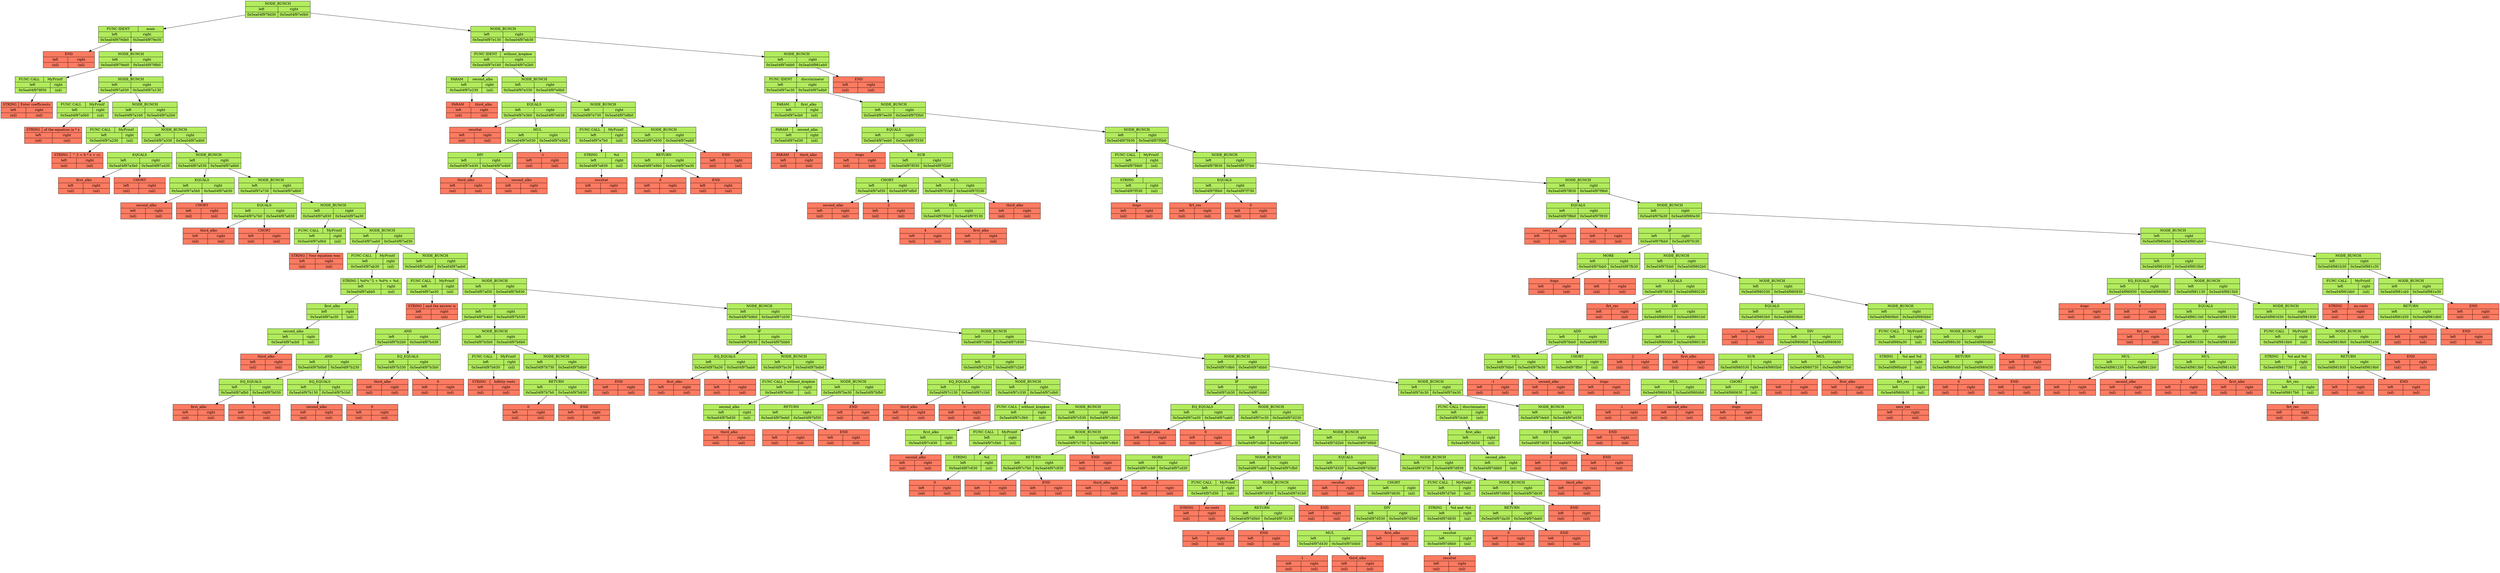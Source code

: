 digraph differentiator{
	rankdir=UD;
	bgcolor="#FFFFFF";	node[color="black", fontsize=14];
	fixedsize=true;
	Q0x5ea04f979cb0[style=filled, shape=record, fillcolor="#B2EC5D", width=3, label ="{NODE_BUNCH | {{left | 0x5ea04f979d30} | {right | 0x5ea04f97e0b0}}}" ]
	Q0x5ea04f979d30[style=filled, shape=record, fillcolor="#B2EC5D", width=3, label ="{{FUNC IDENT | main} | {{left | 0x5ea04f979db0} | {right | 0x5ea04f979e30}}}" ]
	Q0x5ea04f979db0[style=filled, shape=record, fillcolor="#FF7B61", width=3, label ="{END | {{left | (nil)} | {right | (nil)}}}" ]

	Q0x5ea04f979e30[style=filled, shape=record, fillcolor="#B2EC5D", width=3, label ="{NODE_BUNCH | {{left | 0x5ea04f979eb0} | {right | 0x5ea04f979fb0}}}" ]
	Q0x5ea04f979eb0[style=filled, shape=record, fillcolor="#B2EC5D", width=3, label ="{{FUNC CALL | MyPrintf} | {{left | 0x5ea04f979f30} | {right | (nil)}}}" ]
	Q0x5ea04f979f30[style=filled, shape=record, fillcolor="#FF7B61", width=3, label ="{{STRING | Enter coefficients } | {{left | (nil)} | {right | (nil)}}}" ]

	Q0x5ea04f979eb0 -> Q0x5ea04f979f30

	Q0x5ea04f979fb0[style=filled, shape=record, fillcolor="#B2EC5D", width=3, label ="{NODE_BUNCH | {{left | 0x5ea04f97a030} | {right | 0x5ea04f97a130}}}" ]
	Q0x5ea04f97a030[style=filled, shape=record, fillcolor="#B2EC5D", width=3, label ="{{FUNC CALL | MyPrintf} | {{left | 0x5ea04f97a0b0} | {right | (nil)}}}" ]
	Q0x5ea04f97a0b0[style=filled, shape=record, fillcolor="#FF7B61", width=3, label ="{{STRING | of the equation (a * x} | {{left | (nil)} | {right | (nil)}}}" ]

	Q0x5ea04f97a030 -> Q0x5ea04f97a0b0

	Q0x5ea04f97a130[style=filled, shape=record, fillcolor="#B2EC5D", width=3, label ="{NODE_BUNCH | {{left | 0x5ea04f97a1b0} | {right | 0x5ea04f97a2b0}}}" ]
	Q0x5ea04f97a1b0[style=filled, shape=record, fillcolor="#B2EC5D", width=3, label ="{{FUNC CALL | MyPrintf} | {{left | 0x5ea04f97a230} | {right | (nil)}}}" ]
	Q0x5ea04f97a230[style=filled, shape=record, fillcolor="#FF7B61", width=3, label ="{{STRING |  ^ 2 + b * x + c): } | {{left | (nil)} | {right | (nil)}}}" ]

	Q0x5ea04f97a1b0 -> Q0x5ea04f97a230

	Q0x5ea04f97a2b0[style=filled, shape=record, fillcolor="#B2EC5D", width=3, label ="{NODE_BUNCH | {{left | 0x5ea04f97a330} | {right | 0x5ea04f97a4b0}}}" ]
	Q0x5ea04f97a330[style=filled, shape=record, fillcolor="#B2EC5D", width=3, label ="{EQUALS | {{left | 0x5ea04f97a3b0} | {right | 0x5ea04f97a430}}}" ]
	Q0x5ea04f97a3b0[style=filled, shape=record, fillcolor="#FF7B61", width=3, label ="{first_alko | {{left | (nil)} | {right | (nil)}}}" ]

	Q0x5ea04f97a430[style=filled, shape=record, fillcolor="#FF7B61", width=3, label ="{CHORT | {{left | (nil)} | {right | (nil)}}}" ]

	Q0x5ea04f97a330 -> Q0x5ea04f97a3b0
	Q0x5ea04f97a330 -> Q0x5ea04f97a430

	Q0x5ea04f97a4b0[style=filled, shape=record, fillcolor="#B2EC5D", width=3, label ="{NODE_BUNCH | {{left | 0x5ea04f97a530} | {right | 0x5ea04f97a6b0}}}" ]
	Q0x5ea04f97a530[style=filled, shape=record, fillcolor="#B2EC5D", width=3, label ="{EQUALS | {{left | 0x5ea04f97a5b0} | {right | 0x5ea04f97a630}}}" ]
	Q0x5ea04f97a5b0[style=filled, shape=record, fillcolor="#FF7B61", width=3, label ="{second_alko | {{left | (nil)} | {right | (nil)}}}" ]

	Q0x5ea04f97a630[style=filled, shape=record, fillcolor="#FF7B61", width=3, label ="{CHORT | {{left | (nil)} | {right | (nil)}}}" ]

	Q0x5ea04f97a530 -> Q0x5ea04f97a5b0
	Q0x5ea04f97a530 -> Q0x5ea04f97a630

	Q0x5ea04f97a6b0[style=filled, shape=record, fillcolor="#B2EC5D", width=3, label ="{NODE_BUNCH | {{left | 0x5ea04f97a730} | {right | 0x5ea04f97a8b0}}}" ]
	Q0x5ea04f97a730[style=filled, shape=record, fillcolor="#B2EC5D", width=3, label ="{EQUALS | {{left | 0x5ea04f97a7b0} | {right | 0x5ea04f97a830}}}" ]
	Q0x5ea04f97a7b0[style=filled, shape=record, fillcolor="#FF7B61", width=3, label ="{third_alko | {{left | (nil)} | {right | (nil)}}}" ]

	Q0x5ea04f97a830[style=filled, shape=record, fillcolor="#FF7B61", width=3, label ="{CHORT | {{left | (nil)} | {right | (nil)}}}" ]

	Q0x5ea04f97a730 -> Q0x5ea04f97a7b0
	Q0x5ea04f97a730 -> Q0x5ea04f97a830

	Q0x5ea04f97a8b0[style=filled, shape=record, fillcolor="#B2EC5D", width=3, label ="{NODE_BUNCH | {{left | 0x5ea04f97a930} | {right | 0x5ea04f97aa30}}}" ]
	Q0x5ea04f97a930[style=filled, shape=record, fillcolor="#B2EC5D", width=3, label ="{{FUNC CALL | MyPrintf} | {{left | 0x5ea04f97a9b0} | {right | (nil)}}}" ]
	Q0x5ea04f97a9b0[style=filled, shape=record, fillcolor="#FF7B61", width=3, label ="{{STRING | Your equation was:} | {{left | (nil)} | {right | (nil)}}}" ]

	Q0x5ea04f97a930 -> Q0x5ea04f97a9b0

	Q0x5ea04f97aa30[style=filled, shape=record, fillcolor="#B2EC5D", width=3, label ="{NODE_BUNCH | {{left | 0x5ea04f97aab0} | {right | 0x5ea04f97ad30}}}" ]
	Q0x5ea04f97aab0[style=filled, shape=record, fillcolor="#B2EC5D", width=3, label ="{{FUNC CALL | MyPrintf} | {{left | 0x5ea04f97ab30} | {right | (nil)}}}" ]
	Q0x5ea04f97ab30[style=filled, shape=record, fillcolor="#B2EC5D", width=3, label ="{{STRING |  %d*x^2 + %d*x + %d; } | {{left | 0x5ea04f97abb0} | {right | (nil)}}}" ]
	Q0x5ea04f97abb0[style=filled, shape=record, fillcolor="#B2EC5D", width=3, label ="{first_alko | {{left | 0x5ea04f97ac30} | {right | (nil)}}}" ]
	Q0x5ea04f97ac30[style=filled, shape=record, fillcolor="#B2EC5D", width=3, label ="{second_alko | {{left | 0x5ea04f97acb0} | {right | (nil)}}}" ]
	Q0x5ea04f97acb0[style=filled, shape=record, fillcolor="#FF7B61", width=3, label ="{third_alko | {{left | (nil)} | {right | (nil)}}}" ]

	Q0x5ea04f97ac30 -> Q0x5ea04f97acb0

	Q0x5ea04f97abb0 -> Q0x5ea04f97ac30

	Q0x5ea04f97ab30 -> Q0x5ea04f97abb0

	Q0x5ea04f97aab0 -> Q0x5ea04f97ab30

	Q0x5ea04f97ad30[style=filled, shape=record, fillcolor="#B2EC5D", width=3, label ="{NODE_BUNCH | {{left | 0x5ea04f97adb0} | {right | 0x5ea04f97aeb0}}}" ]
	Q0x5ea04f97adb0[style=filled, shape=record, fillcolor="#B2EC5D", width=3, label ="{{FUNC CALL | MyPrintf} | {{left | 0x5ea04f97ae30} | {right | (nil)}}}" ]
	Q0x5ea04f97ae30[style=filled, shape=record, fillcolor="#FF7B61", width=3, label ="{{STRING | and the answer is } | {{left | (nil)} | {right | (nil)}}}" ]

	Q0x5ea04f97adb0 -> Q0x5ea04f97ae30

	Q0x5ea04f97aeb0[style=filled, shape=record, fillcolor="#B2EC5D", width=3, label ="{NODE_BUNCH | {{left | 0x5ea04f97af30} | {right | 0x5ea04f97b930}}}" ]
	Q0x5ea04f97af30[style=filled, shape=record, fillcolor="#B2EC5D", width=3, label ="{IF | {{left | 0x5ea04f97b4b0} | {right | 0x5ea04f97b530}}}" ]
	Q0x5ea04f97b4b0[style=filled, shape=record, fillcolor="#B2EC5D", width=3, label ="{AND | {{left | 0x5ea04f97b2b0} | {right | 0x5ea04f97b430}}}" ]
	Q0x5ea04f97b2b0[style=filled, shape=record, fillcolor="#B2EC5D", width=3, label ="{AND | {{left | 0x5ea04f97b0b0} | {right | 0x5ea04f97b230}}}" ]
	Q0x5ea04f97b0b0[style=filled, shape=record, fillcolor="#B2EC5D", width=3, label ="{EQ_EQUALS | {{left | 0x5ea04f97afb0} | {right | 0x5ea04f97b030}}}" ]
	Q0x5ea04f97afb0[style=filled, shape=record, fillcolor="#FF7B61", width=3, label ="{first_alko | {{left | (nil)} | {right | (nil)}}}" ]

	Q0x5ea04f97b030[style=filled, shape=record, fillcolor="#FF7B61", width=3, label ="{0 | {{left | (nil)} | {right | (nil)}}}" ]

	Q0x5ea04f97b0b0 -> Q0x5ea04f97afb0
	Q0x5ea04f97b0b0 -> Q0x5ea04f97b030

	Q0x5ea04f97b230[style=filled, shape=record, fillcolor="#B2EC5D", width=3, label ="{EQ_EQUALS | {{left | 0x5ea04f97b130} | {right | 0x5ea04f97b1b0}}}" ]
	Q0x5ea04f97b130[style=filled, shape=record, fillcolor="#FF7B61", width=3, label ="{second_alko | {{left | (nil)} | {right | (nil)}}}" ]

	Q0x5ea04f97b1b0[style=filled, shape=record, fillcolor="#FF7B61", width=3, label ="{0 | {{left | (nil)} | {right | (nil)}}}" ]

	Q0x5ea04f97b230 -> Q0x5ea04f97b130
	Q0x5ea04f97b230 -> Q0x5ea04f97b1b0

	Q0x5ea04f97b2b0 -> Q0x5ea04f97b0b0
	Q0x5ea04f97b2b0 -> Q0x5ea04f97b230

	Q0x5ea04f97b430[style=filled, shape=record, fillcolor="#B2EC5D", width=3, label ="{EQ_EQUALS | {{left | 0x5ea04f97b330} | {right | 0x5ea04f97b3b0}}}" ]
	Q0x5ea04f97b330[style=filled, shape=record, fillcolor="#FF7B61", width=3, label ="{third_alko | {{left | (nil)} | {right | (nil)}}}" ]

	Q0x5ea04f97b3b0[style=filled, shape=record, fillcolor="#FF7B61", width=3, label ="{0 | {{left | (nil)} | {right | (nil)}}}" ]

	Q0x5ea04f97b430 -> Q0x5ea04f97b330
	Q0x5ea04f97b430 -> Q0x5ea04f97b3b0

	Q0x5ea04f97b4b0 -> Q0x5ea04f97b2b0
	Q0x5ea04f97b4b0 -> Q0x5ea04f97b430

	Q0x5ea04f97b530[style=filled, shape=record, fillcolor="#B2EC5D", width=3, label ="{NODE_BUNCH | {{left | 0x5ea04f97b5b0} | {right | 0x5ea04f97b6b0}}}" ]
	Q0x5ea04f97b5b0[style=filled, shape=record, fillcolor="#B2EC5D", width=3, label ="{{FUNC CALL | MyPrintf} | {{left | 0x5ea04f97b630} | {right | (nil)}}}" ]
	Q0x5ea04f97b630[style=filled, shape=record, fillcolor="#FF7B61", width=3, label ="{{STRING | Infitity roots } | {{left | (nil)} | {right | (nil)}}}" ]

	Q0x5ea04f97b5b0 -> Q0x5ea04f97b630

	Q0x5ea04f97b6b0[style=filled, shape=record, fillcolor="#B2EC5D", width=3, label ="{NODE_BUNCH | {{left | 0x5ea04f97b730} | {right | 0x5ea04f97b8b0}}}" ]
	Q0x5ea04f97b730[style=filled, shape=record, fillcolor="#B2EC5D", width=3, label ="{RETURN | {{left | 0x5ea04f97b7b0} | {right | 0x5ea04f97b830}}}" ]
	Q0x5ea04f97b7b0[style=filled, shape=record, fillcolor="#FF7B61", width=3, label ="{0 | {{left | (nil)} | {right | (nil)}}}" ]

	Q0x5ea04f97b830[style=filled, shape=record, fillcolor="#FF7B61", width=3, label ="{END | {{left | (nil)} | {right | (nil)}}}" ]

	Q0x5ea04f97b730 -> Q0x5ea04f97b7b0
	Q0x5ea04f97b730 -> Q0x5ea04f97b830

	Q0x5ea04f97b8b0[style=filled, shape=record, fillcolor="#FF7B61", width=3, label ="{END | {{left | (nil)} | {right | (nil)}}}" ]

	Q0x5ea04f97b6b0 -> Q0x5ea04f97b730
	Q0x5ea04f97b6b0 -> Q0x5ea04f97b8b0

	Q0x5ea04f97b530 -> Q0x5ea04f97b5b0
	Q0x5ea04f97b530 -> Q0x5ea04f97b6b0

	Q0x5ea04f97af30 -> Q0x5ea04f97b4b0
	Q0x5ea04f97af30 -> Q0x5ea04f97b530

	Q0x5ea04f97b930[style=filled, shape=record, fillcolor="#B2EC5D", width=3, label ="{NODE_BUNCH | {{left | 0x5ea04f97b9b0} | {right | 0x5ea04f97c030}}}" ]
	Q0x5ea04f97b9b0[style=filled, shape=record, fillcolor="#B2EC5D", width=3, label ="{IF | {{left | 0x5ea04f97bb30} | {right | 0x5ea04f97bbb0}}}" ]
	Q0x5ea04f97bb30[style=filled, shape=record, fillcolor="#B2EC5D", width=3, label ="{EQ_EQUALS | {{left | 0x5ea04f97ba30} | {right | 0x5ea04f97bab0}}}" ]
	Q0x5ea04f97ba30[style=filled, shape=record, fillcolor="#FF7B61", width=3, label ="{first_alko | {{left | (nil)} | {right | (nil)}}}" ]

	Q0x5ea04f97bab0[style=filled, shape=record, fillcolor="#FF7B61", width=3, label ="{0 | {{left | (nil)} | {right | (nil)}}}" ]

	Q0x5ea04f97bb30 -> Q0x5ea04f97ba30
	Q0x5ea04f97bb30 -> Q0x5ea04f97bab0

	Q0x5ea04f97bbb0[style=filled, shape=record, fillcolor="#B2EC5D", width=3, label ="{NODE_BUNCH | {{left | 0x5ea04f97bc30} | {right | 0x5ea04f97bdb0}}}" ]
	Q0x5ea04f97bc30[style=filled, shape=record, fillcolor="#B2EC5D", width=3, label ="{{FUNC CALL | without_krepkoe} | {{left | 0x5ea04f97bcb0} | {right | (nil)}}}" ]
	Q0x5ea04f97bcb0[style=filled, shape=record, fillcolor="#B2EC5D", width=3, label ="{second_alko | {{left | 0x5ea04f97bd30} | {right | (nil)}}}" ]
	Q0x5ea04f97bd30[style=filled, shape=record, fillcolor="#FF7B61", width=3, label ="{third_alko | {{left | (nil)} | {right | (nil)}}}" ]

	Q0x5ea04f97bcb0 -> Q0x5ea04f97bd30

	Q0x5ea04f97bc30 -> Q0x5ea04f97bcb0

	Q0x5ea04f97bdb0[style=filled, shape=record, fillcolor="#B2EC5D", width=3, label ="{NODE_BUNCH | {{left | 0x5ea04f97be30} | {right | 0x5ea04f97bfb0}}}" ]
	Q0x5ea04f97be30[style=filled, shape=record, fillcolor="#B2EC5D", width=3, label ="{RETURN | {{left | 0x5ea04f97beb0} | {right | 0x5ea04f97bf30}}}" ]
	Q0x5ea04f97beb0[style=filled, shape=record, fillcolor="#FF7B61", width=3, label ="{0 | {{left | (nil)} | {right | (nil)}}}" ]

	Q0x5ea04f97bf30[style=filled, shape=record, fillcolor="#FF7B61", width=3, label ="{END | {{left | (nil)} | {right | (nil)}}}" ]

	Q0x5ea04f97be30 -> Q0x5ea04f97beb0
	Q0x5ea04f97be30 -> Q0x5ea04f97bf30

	Q0x5ea04f97bfb0[style=filled, shape=record, fillcolor="#FF7B61", width=3, label ="{END | {{left | (nil)} | {right | (nil)}}}" ]

	Q0x5ea04f97bdb0 -> Q0x5ea04f97be30
	Q0x5ea04f97bdb0 -> Q0x5ea04f97bfb0

	Q0x5ea04f97bbb0 -> Q0x5ea04f97bc30
	Q0x5ea04f97bbb0 -> Q0x5ea04f97bdb0

	Q0x5ea04f97b9b0 -> Q0x5ea04f97bb30
	Q0x5ea04f97b9b0 -> Q0x5ea04f97bbb0

	Q0x5ea04f97c030[style=filled, shape=record, fillcolor="#B2EC5D", width=3, label ="{NODE_BUNCH | {{left | 0x5ea04f97c0b0} | {right | 0x5ea04f97c930}}}" ]
	Q0x5ea04f97c0b0[style=filled, shape=record, fillcolor="#B2EC5D", width=3, label ="{IF | {{left | 0x5ea04f97c230} | {right | 0x5ea04f97c2b0}}}" ]
	Q0x5ea04f97c230[style=filled, shape=record, fillcolor="#B2EC5D", width=3, label ="{EQ_EQUALS | {{left | 0x5ea04f97c130} | {right | 0x5ea04f97c1b0}}}" ]
	Q0x5ea04f97c130[style=filled, shape=record, fillcolor="#FF7B61", width=3, label ="{third_alko | {{left | (nil)} | {right | (nil)}}}" ]

	Q0x5ea04f97c1b0[style=filled, shape=record, fillcolor="#FF7B61", width=3, label ="{0 | {{left | (nil)} | {right | (nil)}}}" ]

	Q0x5ea04f97c230 -> Q0x5ea04f97c130
	Q0x5ea04f97c230 -> Q0x5ea04f97c1b0

	Q0x5ea04f97c2b0[style=filled, shape=record, fillcolor="#B2EC5D", width=3, label ="{NODE_BUNCH | {{left | 0x5ea04f97c330} | {right | 0x5ea04f97c4b0}}}" ]
	Q0x5ea04f97c330[style=filled, shape=record, fillcolor="#B2EC5D", width=3, label ="{{FUNC CALL | without_krepkoe} | {{left | 0x5ea04f97c3b0} | {right | (nil)}}}" ]
	Q0x5ea04f97c3b0[style=filled, shape=record, fillcolor="#B2EC5D", width=3, label ="{first_alko | {{left | 0x5ea04f97c430} | {right | (nil)}}}" ]
	Q0x5ea04f97c430[style=filled, shape=record, fillcolor="#FF7B61", width=3, label ="{second_alko | {{left | (nil)} | {right | (nil)}}}" ]

	Q0x5ea04f97c3b0 -> Q0x5ea04f97c430

	Q0x5ea04f97c330 -> Q0x5ea04f97c3b0

	Q0x5ea04f97c4b0[style=filled, shape=record, fillcolor="#B2EC5D", width=3, label ="{NODE_BUNCH | {{left | 0x5ea04f97c530} | {right | 0x5ea04f97c6b0}}}" ]
	Q0x5ea04f97c530[style=filled, shape=record, fillcolor="#B2EC5D", width=3, label ="{{FUNC CALL | MyPrintf} | {{left | 0x5ea04f97c5b0} | {right | (nil)}}}" ]
	Q0x5ea04f97c5b0[style=filled, shape=record, fillcolor="#B2EC5D", width=3, label ="{{STRING | , %d } | {{left | 0x5ea04f97c630} | {right | (nil)}}}" ]
	Q0x5ea04f97c630[style=filled, shape=record, fillcolor="#FF7B61", width=3, label ="{0 | {{left | (nil)} | {right | (nil)}}}" ]

	Q0x5ea04f97c5b0 -> Q0x5ea04f97c630

	Q0x5ea04f97c530 -> Q0x5ea04f97c5b0

	Q0x5ea04f97c6b0[style=filled, shape=record, fillcolor="#B2EC5D", width=3, label ="{NODE_BUNCH | {{left | 0x5ea04f97c730} | {right | 0x5ea04f97c8b0}}}" ]
	Q0x5ea04f97c730[style=filled, shape=record, fillcolor="#B2EC5D", width=3, label ="{RETURN | {{left | 0x5ea04f97c7b0} | {right | 0x5ea04f97c830}}}" ]
	Q0x5ea04f97c7b0[style=filled, shape=record, fillcolor="#FF7B61", width=3, label ="{0 | {{left | (nil)} | {right | (nil)}}}" ]

	Q0x5ea04f97c830[style=filled, shape=record, fillcolor="#FF7B61", width=3, label ="{END | {{left | (nil)} | {right | (nil)}}}" ]

	Q0x5ea04f97c730 -> Q0x5ea04f97c7b0
	Q0x5ea04f97c730 -> Q0x5ea04f97c830

	Q0x5ea04f97c8b0[style=filled, shape=record, fillcolor="#FF7B61", width=3, label ="{END | {{left | (nil)} | {right | (nil)}}}" ]

	Q0x5ea04f97c6b0 -> Q0x5ea04f97c730
	Q0x5ea04f97c6b0 -> Q0x5ea04f97c8b0

	Q0x5ea04f97c4b0 -> Q0x5ea04f97c530
	Q0x5ea04f97c4b0 -> Q0x5ea04f97c6b0

	Q0x5ea04f97c2b0 -> Q0x5ea04f97c330
	Q0x5ea04f97c2b0 -> Q0x5ea04f97c4b0

	Q0x5ea04f97c0b0 -> Q0x5ea04f97c230
	Q0x5ea04f97c0b0 -> Q0x5ea04f97c2b0

	Q0x5ea04f97c930[style=filled, shape=record, fillcolor="#B2EC5D", width=3, label ="{NODE_BUNCH | {{left | 0x5ea04f97c9b0} | {right | 0x5ea04f97dbb0}}}" ]
	Q0x5ea04f97c9b0[style=filled, shape=record, fillcolor="#B2EC5D", width=3, label ="{IF | {{left | 0x5ea04f97cb30} | {right | 0x5ea04f97cbb0}}}" ]
	Q0x5ea04f97cb30[style=filled, shape=record, fillcolor="#B2EC5D", width=3, label ="{EQ_EQUALS | {{left | 0x5ea04f97ca30} | {right | 0x5ea04f97cab0}}}" ]
	Q0x5ea04f97ca30[style=filled, shape=record, fillcolor="#FF7B61", width=3, label ="{second_alko | {{left | (nil)} | {right | (nil)}}}" ]

	Q0x5ea04f97cab0[style=filled, shape=record, fillcolor="#FF7B61", width=3, label ="{0 | {{left | (nil)} | {right | (nil)}}}" ]

	Q0x5ea04f97cb30 -> Q0x5ea04f97ca30
	Q0x5ea04f97cb30 -> Q0x5ea04f97cab0

	Q0x5ea04f97cbb0[style=filled, shape=record, fillcolor="#B2EC5D", width=3, label ="{NODE_BUNCH | {{left | 0x5ea04f97cc30} | {right | 0x5ea04f97d230}}}" ]
	Q0x5ea04f97cc30[style=filled, shape=record, fillcolor="#B2EC5D", width=3, label ="{IF | {{left | 0x5ea04f97cdb0} | {right | 0x5ea04f97ce30}}}" ]
	Q0x5ea04f97cdb0[style=filled, shape=record, fillcolor="#B2EC5D", width=3, label ="{MORE | {{left | 0x5ea04f97ccb0} | {right | 0x5ea04f97cd30}}}" ]
	Q0x5ea04f97ccb0[style=filled, shape=record, fillcolor="#FF7B61", width=3, label ="{third_alko | {{left | (nil)} | {right | (nil)}}}" ]

	Q0x5ea04f97cd30[style=filled, shape=record, fillcolor="#FF7B61", width=3, label ="{0 | {{left | (nil)} | {right | (nil)}}}" ]

	Q0x5ea04f97cdb0 -> Q0x5ea04f97ccb0
	Q0x5ea04f97cdb0 -> Q0x5ea04f97cd30

	Q0x5ea04f97ce30[style=filled, shape=record, fillcolor="#B2EC5D", width=3, label ="{NODE_BUNCH | {{left | 0x5ea04f97ceb0} | {right | 0x5ea04f97cfb0}}}" ]
	Q0x5ea04f97ceb0[style=filled, shape=record, fillcolor="#B2EC5D", width=3, label ="{{FUNC CALL | MyPrintf} | {{left | 0x5ea04f97cf30} | {right | (nil)}}}" ]
	Q0x5ea04f97cf30[style=filled, shape=record, fillcolor="#FF7B61", width=3, label ="{{STRING | no roots } | {{left | (nil)} | {right | (nil)}}}" ]

	Q0x5ea04f97ceb0 -> Q0x5ea04f97cf30

	Q0x5ea04f97cfb0[style=filled, shape=record, fillcolor="#B2EC5D", width=3, label ="{NODE_BUNCH | {{left | 0x5ea04f97d030} | {right | 0x5ea04f97d1b0}}}" ]
	Q0x5ea04f97d030[style=filled, shape=record, fillcolor="#B2EC5D", width=3, label ="{RETURN | {{left | 0x5ea04f97d0b0} | {right | 0x5ea04f97d130}}}" ]
	Q0x5ea04f97d0b0[style=filled, shape=record, fillcolor="#FF7B61", width=3, label ="{0 | {{left | (nil)} | {right | (nil)}}}" ]

	Q0x5ea04f97d130[style=filled, shape=record, fillcolor="#FF7B61", width=3, label ="{END | {{left | (nil)} | {right | (nil)}}}" ]

	Q0x5ea04f97d030 -> Q0x5ea04f97d0b0
	Q0x5ea04f97d030 -> Q0x5ea04f97d130

	Q0x5ea04f97d1b0[style=filled, shape=record, fillcolor="#FF7B61", width=3, label ="{END | {{left | (nil)} | {right | (nil)}}}" ]

	Q0x5ea04f97cfb0 -> Q0x5ea04f97d030
	Q0x5ea04f97cfb0 -> Q0x5ea04f97d1b0

	Q0x5ea04f97ce30 -> Q0x5ea04f97ceb0
	Q0x5ea04f97ce30 -> Q0x5ea04f97cfb0

	Q0x5ea04f97cc30 -> Q0x5ea04f97cdb0
	Q0x5ea04f97cc30 -> Q0x5ea04f97ce30

	Q0x5ea04f97d230[style=filled, shape=record, fillcolor="#B2EC5D", width=3, label ="{NODE_BUNCH | {{left | 0x5ea04f97d2b0} | {right | 0x5ea04f97d6b0}}}" ]
	Q0x5ea04f97d2b0[style=filled, shape=record, fillcolor="#B2EC5D", width=3, label ="{EQUALS | {{left | 0x5ea04f97d330} | {right | 0x5ea04f97d3b0}}}" ]
	Q0x5ea04f97d330[style=filled, shape=record, fillcolor="#FF7B61", width=3, label ="{resultat | {{left | (nil)} | {right | (nil)}}}" ]

	Q0x5ea04f97d3b0[style=filled, shape=record, fillcolor="#B2EC5D", width=3, label ="{CHORT | {{left | 0x5ea04f97d630} | {right | (nil)}}}" ]
	Q0x5ea04f97d630[style=filled, shape=record, fillcolor="#B2EC5D", width=3, label ="{DIV | {{left | 0x5ea04f97d530} | {right | 0x5ea04f97d5b0}}}" ]
	Q0x5ea04f97d530[style=filled, shape=record, fillcolor="#B2EC5D", width=3, label ="{MUL | {{left | 0x5ea04f97d430} | {right | 0x5ea04f97d4b0}}}" ]
	Q0x5ea04f97d430[style=filled, shape=record, fillcolor="#FF7B61", width=3, label ="{-1 | {{left | (nil)} | {right | (nil)}}}" ]

	Q0x5ea04f97d4b0[style=filled, shape=record, fillcolor="#FF7B61", width=3, label ="{third_alko | {{left | (nil)} | {right | (nil)}}}" ]

	Q0x5ea04f97d530 -> Q0x5ea04f97d430
	Q0x5ea04f97d530 -> Q0x5ea04f97d4b0

	Q0x5ea04f97d5b0[style=filled, shape=record, fillcolor="#FF7B61", width=3, label ="{first_alko | {{left | (nil)} | {right | (nil)}}}" ]

	Q0x5ea04f97d630 -> Q0x5ea04f97d530
	Q0x5ea04f97d630 -> Q0x5ea04f97d5b0

	Q0x5ea04f97d3b0 -> Q0x5ea04f97d630

	Q0x5ea04f97d2b0 -> Q0x5ea04f97d330
	Q0x5ea04f97d2b0 -> Q0x5ea04f97d3b0

	Q0x5ea04f97d6b0[style=filled, shape=record, fillcolor="#B2EC5D", width=3, label ="{NODE_BUNCH | {{left | 0x5ea04f97d730} | {right | 0x5ea04f97d930}}}" ]
	Q0x5ea04f97d730[style=filled, shape=record, fillcolor="#B2EC5D", width=3, label ="{{FUNC CALL | MyPrintf} | {{left | 0x5ea04f97d7b0} | {right | (nil)}}}" ]
	Q0x5ea04f97d7b0[style=filled, shape=record, fillcolor="#B2EC5D", width=3, label ="{{STRING | %d and -%d } | {{left | 0x5ea04f97d830} | {right | (nil)}}}" ]
	Q0x5ea04f97d830[style=filled, shape=record, fillcolor="#B2EC5D", width=3, label ="{resultat | {{left | 0x5ea04f97d8b0} | {right | (nil)}}}" ]
	Q0x5ea04f97d8b0[style=filled, shape=record, fillcolor="#FF7B61", width=3, label ="{resultat | {{left | (nil)} | {right | (nil)}}}" ]

	Q0x5ea04f97d830 -> Q0x5ea04f97d8b0

	Q0x5ea04f97d7b0 -> Q0x5ea04f97d830

	Q0x5ea04f97d730 -> Q0x5ea04f97d7b0

	Q0x5ea04f97d930[style=filled, shape=record, fillcolor="#B2EC5D", width=3, label ="{NODE_BUNCH | {{left | 0x5ea04f97d9b0} | {right | 0x5ea04f97db30}}}" ]
	Q0x5ea04f97d9b0[style=filled, shape=record, fillcolor="#B2EC5D", width=3, label ="{RETURN | {{left | 0x5ea04f97da30} | {right | 0x5ea04f97dab0}}}" ]
	Q0x5ea04f97da30[style=filled, shape=record, fillcolor="#FF7B61", width=3, label ="{0 | {{left | (nil)} | {right | (nil)}}}" ]

	Q0x5ea04f97dab0[style=filled, shape=record, fillcolor="#FF7B61", width=3, label ="{END | {{left | (nil)} | {right | (nil)}}}" ]

	Q0x5ea04f97d9b0 -> Q0x5ea04f97da30
	Q0x5ea04f97d9b0 -> Q0x5ea04f97dab0

	Q0x5ea04f97db30[style=filled, shape=record, fillcolor="#FF7B61", width=3, label ="{END | {{left | (nil)} | {right | (nil)}}}" ]

	Q0x5ea04f97d930 -> Q0x5ea04f97d9b0
	Q0x5ea04f97d930 -> Q0x5ea04f97db30

	Q0x5ea04f97d6b0 -> Q0x5ea04f97d730
	Q0x5ea04f97d6b0 -> Q0x5ea04f97d930

	Q0x5ea04f97d230 -> Q0x5ea04f97d2b0
	Q0x5ea04f97d230 -> Q0x5ea04f97d6b0

	Q0x5ea04f97cbb0 -> Q0x5ea04f97cc30
	Q0x5ea04f97cbb0 -> Q0x5ea04f97d230

	Q0x5ea04f97c9b0 -> Q0x5ea04f97cb30
	Q0x5ea04f97c9b0 -> Q0x5ea04f97cbb0

	Q0x5ea04f97dbb0[style=filled, shape=record, fillcolor="#B2EC5D", width=3, label ="{NODE_BUNCH | {{left | 0x5ea04f97dc30} | {right | 0x5ea04f97de30}}}" ]
	Q0x5ea04f97dc30[style=filled, shape=record, fillcolor="#B2EC5D", width=3, label ="{{FUNC CALL | discriminator} | {{left | 0x5ea04f97dcb0} | {right | (nil)}}}" ]
	Q0x5ea04f97dcb0[style=filled, shape=record, fillcolor="#B2EC5D", width=3, label ="{first_alko | {{left | 0x5ea04f97dd30} | {right | (nil)}}}" ]
	Q0x5ea04f97dd30[style=filled, shape=record, fillcolor="#B2EC5D", width=3, label ="{second_alko | {{left | 0x5ea04f97ddb0} | {right | (nil)}}}" ]
	Q0x5ea04f97ddb0[style=filled, shape=record, fillcolor="#FF7B61", width=3, label ="{third_alko | {{left | (nil)} | {right | (nil)}}}" ]

	Q0x5ea04f97dd30 -> Q0x5ea04f97ddb0

	Q0x5ea04f97dcb0 -> Q0x5ea04f97dd30

	Q0x5ea04f97dc30 -> Q0x5ea04f97dcb0

	Q0x5ea04f97de30[style=filled, shape=record, fillcolor="#B2EC5D", width=3, label ="{NODE_BUNCH | {{left | 0x5ea04f97deb0} | {right | 0x5ea04f97e030}}}" ]
	Q0x5ea04f97deb0[style=filled, shape=record, fillcolor="#B2EC5D", width=3, label ="{RETURN | {{left | 0x5ea04f97df30} | {right | 0x5ea04f97dfb0}}}" ]
	Q0x5ea04f97df30[style=filled, shape=record, fillcolor="#FF7B61", width=3, label ="{0 | {{left | (nil)} | {right | (nil)}}}" ]

	Q0x5ea04f97dfb0[style=filled, shape=record, fillcolor="#FF7B61", width=3, label ="{END | {{left | (nil)} | {right | (nil)}}}" ]

	Q0x5ea04f97deb0 -> Q0x5ea04f97df30
	Q0x5ea04f97deb0 -> Q0x5ea04f97dfb0

	Q0x5ea04f97e030[style=filled, shape=record, fillcolor="#FF7B61", width=3, label ="{END | {{left | (nil)} | {right | (nil)}}}" ]

	Q0x5ea04f97de30 -> Q0x5ea04f97deb0
	Q0x5ea04f97de30 -> Q0x5ea04f97e030

	Q0x5ea04f97dbb0 -> Q0x5ea04f97dc30
	Q0x5ea04f97dbb0 -> Q0x5ea04f97de30

	Q0x5ea04f97c930 -> Q0x5ea04f97c9b0
	Q0x5ea04f97c930 -> Q0x5ea04f97dbb0

	Q0x5ea04f97c030 -> Q0x5ea04f97c0b0
	Q0x5ea04f97c030 -> Q0x5ea04f97c930

	Q0x5ea04f97b930 -> Q0x5ea04f97b9b0
	Q0x5ea04f97b930 -> Q0x5ea04f97c030

	Q0x5ea04f97aeb0 -> Q0x5ea04f97af30
	Q0x5ea04f97aeb0 -> Q0x5ea04f97b930

	Q0x5ea04f97ad30 -> Q0x5ea04f97adb0
	Q0x5ea04f97ad30 -> Q0x5ea04f97aeb0

	Q0x5ea04f97aa30 -> Q0x5ea04f97aab0
	Q0x5ea04f97aa30 -> Q0x5ea04f97ad30

	Q0x5ea04f97a8b0 -> Q0x5ea04f97a930
	Q0x5ea04f97a8b0 -> Q0x5ea04f97aa30

	Q0x5ea04f97a6b0 -> Q0x5ea04f97a730
	Q0x5ea04f97a6b0 -> Q0x5ea04f97a8b0

	Q0x5ea04f97a4b0 -> Q0x5ea04f97a530
	Q0x5ea04f97a4b0 -> Q0x5ea04f97a6b0

	Q0x5ea04f97a2b0 -> Q0x5ea04f97a330
	Q0x5ea04f97a2b0 -> Q0x5ea04f97a4b0

	Q0x5ea04f97a130 -> Q0x5ea04f97a1b0
	Q0x5ea04f97a130 -> Q0x5ea04f97a2b0

	Q0x5ea04f979fb0 -> Q0x5ea04f97a030
	Q0x5ea04f979fb0 -> Q0x5ea04f97a130

	Q0x5ea04f979e30 -> Q0x5ea04f979eb0
	Q0x5ea04f979e30 -> Q0x5ea04f979fb0

	Q0x5ea04f979d30 -> Q0x5ea04f979db0
	Q0x5ea04f979d30 -> Q0x5ea04f979e30

	Q0x5ea04f97e0b0[style=filled, shape=record, fillcolor="#B2EC5D", width=3, label ="{NODE_BUNCH | {{left | 0x5ea04f97e130} | {right | 0x5ea04f97eb30}}}" ]
	Q0x5ea04f97e130[style=filled, shape=record, fillcolor="#B2EC5D", width=3, label ="{{FUNC IDENT | without_krepkoe} | {{left | 0x5ea04f97e1b0} | {right | 0x5ea04f97e2b0}}}" ]
	Q0x5ea04f97e1b0[style=filled, shape=record, fillcolor="#B2EC5D", width=3, label ="{{PARAM | second_alko} | {{left | 0x5ea04f97e230} | {right | (nil)}}}" ]
	Q0x5ea04f97e230[style=filled, shape=record, fillcolor="#FF7B61", width=3, label ="{{PARAM | third_alko} | {{left | (nil)} | {right | (nil)}}}" ]

	Q0x5ea04f97e1b0 -> Q0x5ea04f97e230

	Q0x5ea04f97e2b0[style=filled, shape=record, fillcolor="#B2EC5D", width=3, label ="{NODE_BUNCH | {{left | 0x5ea04f97e330} | {right | 0x5ea04f97e6b0}}}" ]
	Q0x5ea04f97e330[style=filled, shape=record, fillcolor="#B2EC5D", width=3, label ="{EQUALS | {{left | 0x5ea04f97e3b0} | {right | 0x5ea04f97e630}}}" ]
	Q0x5ea04f97e3b0[style=filled, shape=record, fillcolor="#FF7B61", width=3, label ="{resultat | {{left | (nil)} | {right | (nil)}}}" ]

	Q0x5ea04f97e630[style=filled, shape=record, fillcolor="#B2EC5D", width=3, label ="{MUL | {{left | 0x5ea04f97e530} | {right | 0x5ea04f97e5b0}}}" ]
	Q0x5ea04f97e530[style=filled, shape=record, fillcolor="#B2EC5D", width=3, label ="{DIV | {{left | 0x5ea04f97e430} | {right | 0x5ea04f97e4b0}}}" ]
	Q0x5ea04f97e430[style=filled, shape=record, fillcolor="#FF7B61", width=3, label ="{third_alko | {{left | (nil)} | {right | (nil)}}}" ]

	Q0x5ea04f97e4b0[style=filled, shape=record, fillcolor="#FF7B61", width=3, label ="{second_alko | {{left | (nil)} | {right | (nil)}}}" ]

	Q0x5ea04f97e530 -> Q0x5ea04f97e430
	Q0x5ea04f97e530 -> Q0x5ea04f97e4b0

	Q0x5ea04f97e5b0[style=filled, shape=record, fillcolor="#FF7B61", width=3, label ="{-1 | {{left | (nil)} | {right | (nil)}}}" ]

	Q0x5ea04f97e630 -> Q0x5ea04f97e530
	Q0x5ea04f97e630 -> Q0x5ea04f97e5b0

	Q0x5ea04f97e330 -> Q0x5ea04f97e3b0
	Q0x5ea04f97e330 -> Q0x5ea04f97e630

	Q0x5ea04f97e6b0[style=filled, shape=record, fillcolor="#B2EC5D", width=3, label ="{NODE_BUNCH | {{left | 0x5ea04f97e730} | {right | 0x5ea04f97e8b0}}}" ]
	Q0x5ea04f97e730[style=filled, shape=record, fillcolor="#B2EC5D", width=3, label ="{{FUNC CALL | MyPrintf} | {{left | 0x5ea04f97e7b0} | {right | (nil)}}}" ]
	Q0x5ea04f97e7b0[style=filled, shape=record, fillcolor="#B2EC5D", width=3, label ="{{STRING | %d } | {{left | 0x5ea04f97e830} | {right | (nil)}}}" ]
	Q0x5ea04f97e830[style=filled, shape=record, fillcolor="#FF7B61", width=3, label ="{resultat | {{left | (nil)} | {right | (nil)}}}" ]

	Q0x5ea04f97e7b0 -> Q0x5ea04f97e830

	Q0x5ea04f97e730 -> Q0x5ea04f97e7b0

	Q0x5ea04f97e8b0[style=filled, shape=record, fillcolor="#B2EC5D", width=3, label ="{NODE_BUNCH | {{left | 0x5ea04f97e930} | {right | 0x5ea04f97eab0}}}" ]
	Q0x5ea04f97e930[style=filled, shape=record, fillcolor="#B2EC5D", width=3, label ="{RETURN | {{left | 0x5ea04f97e9b0} | {right | 0x5ea04f97ea30}}}" ]
	Q0x5ea04f97e9b0[style=filled, shape=record, fillcolor="#FF7B61", width=3, label ="{0 | {{left | (nil)} | {right | (nil)}}}" ]

	Q0x5ea04f97ea30[style=filled, shape=record, fillcolor="#FF7B61", width=3, label ="{END | {{left | (nil)} | {right | (nil)}}}" ]

	Q0x5ea04f97e930 -> Q0x5ea04f97e9b0
	Q0x5ea04f97e930 -> Q0x5ea04f97ea30

	Q0x5ea04f97eab0[style=filled, shape=record, fillcolor="#FF7B61", width=3, label ="{END | {{left | (nil)} | {right | (nil)}}}" ]

	Q0x5ea04f97e8b0 -> Q0x5ea04f97e930
	Q0x5ea04f97e8b0 -> Q0x5ea04f97eab0

	Q0x5ea04f97e6b0 -> Q0x5ea04f97e730
	Q0x5ea04f97e6b0 -> Q0x5ea04f97e8b0

	Q0x5ea04f97e2b0 -> Q0x5ea04f97e330
	Q0x5ea04f97e2b0 -> Q0x5ea04f97e6b0

	Q0x5ea04f97e130 -> Q0x5ea04f97e1b0
	Q0x5ea04f97e130 -> Q0x5ea04f97e2b0

	Q0x5ea04f97eb30[style=filled, shape=record, fillcolor="#B2EC5D", width=3, label ="{NODE_BUNCH | {{left | 0x5ea04f97ebb0} | {right | 0x5ea04f981eb0}}}" ]
	Q0x5ea04f97ebb0[style=filled, shape=record, fillcolor="#B2EC5D", width=3, label ="{{FUNC IDENT | discriminator} | {{left | 0x5ea04f97ec30} | {right | 0x5ea04f97edb0}}}" ]
	Q0x5ea04f97ec30[style=filled, shape=record, fillcolor="#B2EC5D", width=3, label ="{{PARAM | first_alko} | {{left | 0x5ea04f97ecb0} | {right | (nil)}}}" ]
	Q0x5ea04f97ecb0[style=filled, shape=record, fillcolor="#B2EC5D", width=3, label ="{{PARAM | second_alko} | {{left | 0x5ea04f97ed30} | {right | (nil)}}}" ]
	Q0x5ea04f97ed30[style=filled, shape=record, fillcolor="#FF7B61", width=3, label ="{{PARAM | third_alko} | {{left | (nil)} | {right | (nil)}}}" ]

	Q0x5ea04f97ecb0 -> Q0x5ea04f97ed30

	Q0x5ea04f97ec30 -> Q0x5ea04f97ecb0

	Q0x5ea04f97edb0[style=filled, shape=record, fillcolor="#B2EC5D", width=3, label ="{NODE_BUNCH | {{left | 0x5ea04f97ee30} | {right | 0x5ea04f97f3b0}}}" ]
	Q0x5ea04f97ee30[style=filled, shape=record, fillcolor="#B2EC5D", width=3, label ="{EQUALS | {{left | 0x5ea04f97eeb0} | {right | 0x5ea04f97f330}}}" ]
	Q0x5ea04f97eeb0[style=filled, shape=record, fillcolor="#FF7B61", width=3, label ="{itogo | {{left | (nil)} | {right | (nil)}}}" ]

	Q0x5ea04f97f330[style=filled, shape=record, fillcolor="#B2EC5D", width=3, label ="{SUB | {{left | 0x5ea04f97f030} | {right | 0x5ea04f97f2b0}}}" ]
	Q0x5ea04f97f030[style=filled, shape=record, fillcolor="#B2EC5D", width=3, label ="{CHORT | {{left | 0x5ea04f97ef30} | {right | 0x5ea04f97efb0}}}" ]
	Q0x5ea04f97ef30[style=filled, shape=record, fillcolor="#FF7B61", width=3, label ="{second_alko | {{left | (nil)} | {right | (nil)}}}" ]

	Q0x5ea04f97efb0[style=filled, shape=record, fillcolor="#FF7B61", width=3, label ="{2 | {{left | (nil)} | {right | (nil)}}}" ]

	Q0x5ea04f97f030 -> Q0x5ea04f97ef30
	Q0x5ea04f97f030 -> Q0x5ea04f97efb0

	Q0x5ea04f97f2b0[style=filled, shape=record, fillcolor="#B2EC5D", width=3, label ="{MUL | {{left | 0x5ea04f97f1b0} | {right | 0x5ea04f97f230}}}" ]
	Q0x5ea04f97f1b0[style=filled, shape=record, fillcolor="#B2EC5D", width=3, label ="{MUL | {{left | 0x5ea04f97f0b0} | {right | 0x5ea04f97f130}}}" ]
	Q0x5ea04f97f0b0[style=filled, shape=record, fillcolor="#FF7B61", width=3, label ="{4 | {{left | (nil)} | {right | (nil)}}}" ]

	Q0x5ea04f97f130[style=filled, shape=record, fillcolor="#FF7B61", width=3, label ="{first_alko | {{left | (nil)} | {right | (nil)}}}" ]

	Q0x5ea04f97f1b0 -> Q0x5ea04f97f0b0
	Q0x5ea04f97f1b0 -> Q0x5ea04f97f130

	Q0x5ea04f97f230[style=filled, shape=record, fillcolor="#FF7B61", width=3, label ="{third_alko | {{left | (nil)} | {right | (nil)}}}" ]

	Q0x5ea04f97f2b0 -> Q0x5ea04f97f1b0
	Q0x5ea04f97f2b0 -> Q0x5ea04f97f230

	Q0x5ea04f97f330 -> Q0x5ea04f97f030
	Q0x5ea04f97f330 -> Q0x5ea04f97f2b0

	Q0x5ea04f97ee30 -> Q0x5ea04f97eeb0
	Q0x5ea04f97ee30 -> Q0x5ea04f97f330

	Q0x5ea04f97f3b0[style=filled, shape=record, fillcolor="#B2EC5D", width=3, label ="{NODE_BUNCH | {{left | 0x5ea04f97f430} | {right | 0x5ea04f97f5b0}}}" ]
	Q0x5ea04f97f430[style=filled, shape=record, fillcolor="#B2EC5D", width=3, label ="{{FUNC CALL | MyPrintf} | {{left | 0x5ea04f97f4b0} | {right | (nil)}}}" ]
	Q0x5ea04f97f4b0[style=filled, shape=record, fillcolor="#B2EC5D", width=3, label ="{{STRING | < %d - discriminant > } | {{left | 0x5ea04f97f530} | {right | (nil)}}}" ]
	Q0x5ea04f97f530[style=filled, shape=record, fillcolor="#FF7B61", width=3, label ="{itogo | {{left | (nil)} | {right | (nil)}}}" ]

	Q0x5ea04f97f4b0 -> Q0x5ea04f97f530

	Q0x5ea04f97f430 -> Q0x5ea04f97f4b0

	Q0x5ea04f97f5b0[style=filled, shape=record, fillcolor="#B2EC5D", width=3, label ="{NODE_BUNCH | {{left | 0x5ea04f97f630} | {right | 0x5ea04f97f7b0}}}" ]
	Q0x5ea04f97f630[style=filled, shape=record, fillcolor="#B2EC5D", width=3, label ="{EQUALS | {{left | 0x5ea04f97f6b0} | {right | 0x5ea04f97f730}}}" ]
	Q0x5ea04f97f6b0[style=filled, shape=record, fillcolor="#FF7B61", width=3, label ="{firt_res | {{left | (nil)} | {right | (nil)}}}" ]

	Q0x5ea04f97f730[style=filled, shape=record, fillcolor="#FF7B61", width=3, label ="{0 | {{left | (nil)} | {right | (nil)}}}" ]

	Q0x5ea04f97f630 -> Q0x5ea04f97f6b0
	Q0x5ea04f97f630 -> Q0x5ea04f97f730

	Q0x5ea04f97f7b0[style=filled, shape=record, fillcolor="#B2EC5D", width=3, label ="{NODE_BUNCH | {{left | 0x5ea04f97f830} | {right | 0x5ea04f97f9b0}}}" ]
	Q0x5ea04f97f830[style=filled, shape=record, fillcolor="#B2EC5D", width=3, label ="{EQUALS | {{left | 0x5ea04f97f8b0} | {right | 0x5ea04f97f930}}}" ]
	Q0x5ea04f97f8b0[style=filled, shape=record, fillcolor="#FF7B61", width=3, label ="{secs_res | {{left | (nil)} | {right | (nil)}}}" ]

	Q0x5ea04f97f930[style=filled, shape=record, fillcolor="#FF7B61", width=3, label ="{0 | {{left | (nil)} | {right | (nil)}}}" ]

	Q0x5ea04f97f830 -> Q0x5ea04f97f8b0
	Q0x5ea04f97f830 -> Q0x5ea04f97f930

	Q0x5ea04f97f9b0[style=filled, shape=record, fillcolor="#B2EC5D", width=3, label ="{NODE_BUNCH | {{left | 0x5ea04f97fa30} | {right | 0x5ea04f980e30}}}" ]
	Q0x5ea04f97fa30[style=filled, shape=record, fillcolor="#B2EC5D", width=3, label ="{IF | {{left | 0x5ea04f97fbb0} | {right | 0x5ea04f97fc30}}}" ]
	Q0x5ea04f97fbb0[style=filled, shape=record, fillcolor="#B2EC5D", width=3, label ="{MORE | {{left | 0x5ea04f97fab0} | {right | 0x5ea04f97fb30}}}" ]
	Q0x5ea04f97fab0[style=filled, shape=record, fillcolor="#FF7B61", width=3, label ="{itogo | {{left | (nil)} | {right | (nil)}}}" ]

	Q0x5ea04f97fb30[style=filled, shape=record, fillcolor="#FF7B61", width=3, label ="{0 | {{left | (nil)} | {right | (nil)}}}" ]

	Q0x5ea04f97fbb0 -> Q0x5ea04f97fab0
	Q0x5ea04f97fbb0 -> Q0x5ea04f97fb30

	Q0x5ea04f97fc30[style=filled, shape=record, fillcolor="#B2EC5D", width=3, label ="{NODE_BUNCH | {{left | 0x5ea04f97fcb0} | {right | 0x5ea04f9802b0}}}" ]
	Q0x5ea04f97fcb0[style=filled, shape=record, fillcolor="#B2EC5D", width=3, label ="{EQUALS | {{left | 0x5ea04f97fd30} | {right | 0x5ea04f980230}}}" ]
	Q0x5ea04f97fd30[style=filled, shape=record, fillcolor="#FF7B61", width=3, label ="{firt_res | {{left | (nil)} | {right | (nil)}}}" ]

	Q0x5ea04f980230[style=filled, shape=record, fillcolor="#B2EC5D", width=3, label ="{DIV | {{left | 0x5ea04f980030} | {right | 0x5ea04f9801b0}}}" ]
	Q0x5ea04f980030[style=filled, shape=record, fillcolor="#B2EC5D", width=3, label ="{ADD | {{left | 0x5ea04f97feb0} | {right | 0x5ea04f97ff30}}}" ]
	Q0x5ea04f97feb0[style=filled, shape=record, fillcolor="#B2EC5D", width=3, label ="{MUL | {{left | 0x5ea04f97fdb0} | {right | 0x5ea04f97fe30}}}" ]
	Q0x5ea04f97fdb0[style=filled, shape=record, fillcolor="#FF7B61", width=3, label ="{-1 | {{left | (nil)} | {right | (nil)}}}" ]

	Q0x5ea04f97fe30[style=filled, shape=record, fillcolor="#FF7B61", width=3, label ="{second_alko | {{left | (nil)} | {right | (nil)}}}" ]

	Q0x5ea04f97feb0 -> Q0x5ea04f97fdb0
	Q0x5ea04f97feb0 -> Q0x5ea04f97fe30

	Q0x5ea04f97ff30[style=filled, shape=record, fillcolor="#B2EC5D", width=3, label ="{CHORT | {{left | 0x5ea04f97ffb0} | {right | (nil)}}}" ]
	Q0x5ea04f97ffb0[style=filled, shape=record, fillcolor="#FF7B61", width=3, label ="{itogo | {{left | (nil)} | {right | (nil)}}}" ]

	Q0x5ea04f97ff30 -> Q0x5ea04f97ffb0

	Q0x5ea04f980030 -> Q0x5ea04f97feb0
	Q0x5ea04f980030 -> Q0x5ea04f97ff30

	Q0x5ea04f9801b0[style=filled, shape=record, fillcolor="#B2EC5D", width=3, label ="{MUL | {{left | 0x5ea04f9800b0} | {right | 0x5ea04f980130}}}" ]
	Q0x5ea04f9800b0[style=filled, shape=record, fillcolor="#FF7B61", width=3, label ="{2 | {{left | (nil)} | {right | (nil)}}}" ]

	Q0x5ea04f980130[style=filled, shape=record, fillcolor="#FF7B61", width=3, label ="{first_alko | {{left | (nil)} | {right | (nil)}}}" ]

	Q0x5ea04f9801b0 -> Q0x5ea04f9800b0
	Q0x5ea04f9801b0 -> Q0x5ea04f980130

	Q0x5ea04f980230 -> Q0x5ea04f980030
	Q0x5ea04f980230 -> Q0x5ea04f9801b0

	Q0x5ea04f97fcb0 -> Q0x5ea04f97fd30
	Q0x5ea04f97fcb0 -> Q0x5ea04f980230

	Q0x5ea04f9802b0[style=filled, shape=record, fillcolor="#B2EC5D", width=3, label ="{NODE_BUNCH | {{left | 0x5ea04f980330} | {right | 0x5ea04f980930}}}" ]
	Q0x5ea04f980330[style=filled, shape=record, fillcolor="#B2EC5D", width=3, label ="{EQUALS | {{left | 0x5ea04f9803b0} | {right | 0x5ea04f9808b0}}}" ]
	Q0x5ea04f9803b0[style=filled, shape=record, fillcolor="#FF7B61", width=3, label ="{secs_res | {{left | (nil)} | {right | (nil)}}}" ]

	Q0x5ea04f9808b0[style=filled, shape=record, fillcolor="#B2EC5D", width=3, label ="{DIV | {{left | 0x5ea04f9806b0} | {right | 0x5ea04f980830}}}" ]
	Q0x5ea04f9806b0[style=filled, shape=record, fillcolor="#B2EC5D", width=3, label ="{SUB | {{left | 0x5ea04f980530} | {right | 0x5ea04f9805b0}}}" ]
	Q0x5ea04f980530[style=filled, shape=record, fillcolor="#B2EC5D", width=3, label ="{MUL | {{left | 0x5ea04f980430} | {right | 0x5ea04f9804b0}}}" ]
	Q0x5ea04f980430[style=filled, shape=record, fillcolor="#FF7B61", width=3, label ="{-1 | {{left | (nil)} | {right | (nil)}}}" ]

	Q0x5ea04f9804b0[style=filled, shape=record, fillcolor="#FF7B61", width=3, label ="{second_alko | {{left | (nil)} | {right | (nil)}}}" ]

	Q0x5ea04f980530 -> Q0x5ea04f980430
	Q0x5ea04f980530 -> Q0x5ea04f9804b0

	Q0x5ea04f9805b0[style=filled, shape=record, fillcolor="#B2EC5D", width=3, label ="{CHORT | {{left | 0x5ea04f980630} | {right | (nil)}}}" ]
	Q0x5ea04f980630[style=filled, shape=record, fillcolor="#FF7B61", width=3, label ="{itogo | {{left | (nil)} | {right | (nil)}}}" ]

	Q0x5ea04f9805b0 -> Q0x5ea04f980630

	Q0x5ea04f9806b0 -> Q0x5ea04f980530
	Q0x5ea04f9806b0 -> Q0x5ea04f9805b0

	Q0x5ea04f980830[style=filled, shape=record, fillcolor="#B2EC5D", width=3, label ="{MUL | {{left | 0x5ea04f980730} | {right | 0x5ea04f9807b0}}}" ]
	Q0x5ea04f980730[style=filled, shape=record, fillcolor="#FF7B61", width=3, label ="{2 | {{left | (nil)} | {right | (nil)}}}" ]

	Q0x5ea04f9807b0[style=filled, shape=record, fillcolor="#FF7B61", width=3, label ="{first_alko | {{left | (nil)} | {right | (nil)}}}" ]

	Q0x5ea04f980830 -> Q0x5ea04f980730
	Q0x5ea04f980830 -> Q0x5ea04f9807b0

	Q0x5ea04f9808b0 -> Q0x5ea04f9806b0
	Q0x5ea04f9808b0 -> Q0x5ea04f980830

	Q0x5ea04f980330 -> Q0x5ea04f9803b0
	Q0x5ea04f980330 -> Q0x5ea04f9808b0

	Q0x5ea04f980930[style=filled, shape=record, fillcolor="#B2EC5D", width=3, label ="{NODE_BUNCH | {{left | 0x5ea04f9809b0} | {right | 0x5ea04f980bb0}}}" ]
	Q0x5ea04f9809b0[style=filled, shape=record, fillcolor="#B2EC5D", width=3, label ="{{FUNC CALL | MyPrintf} | {{left | 0x5ea04f980a30} | {right | (nil)}}}" ]
	Q0x5ea04f980a30[style=filled, shape=record, fillcolor="#B2EC5D", width=3, label ="{{STRING | %d and %d } | {{left | 0x5ea04f980ab0} | {right | (nil)}}}" ]
	Q0x5ea04f980ab0[style=filled, shape=record, fillcolor="#B2EC5D", width=3, label ="{firt_res | {{left | 0x5ea04f980b30} | {right | (nil)}}}" ]
	Q0x5ea04f980b30[style=filled, shape=record, fillcolor="#FF7B61", width=3, label ="{secs_res | {{left | (nil)} | {right | (nil)}}}" ]

	Q0x5ea04f980ab0 -> Q0x5ea04f980b30

	Q0x5ea04f980a30 -> Q0x5ea04f980ab0

	Q0x5ea04f9809b0 -> Q0x5ea04f980a30

	Q0x5ea04f980bb0[style=filled, shape=record, fillcolor="#B2EC5D", width=3, label ="{NODE_BUNCH | {{left | 0x5ea04f980c30} | {right | 0x5ea04f980db0}}}" ]
	Q0x5ea04f980c30[style=filled, shape=record, fillcolor="#B2EC5D", width=3, label ="{RETURN | {{left | 0x5ea04f980cb0} | {right | 0x5ea04f980d30}}}" ]
	Q0x5ea04f980cb0[style=filled, shape=record, fillcolor="#FF7B61", width=3, label ="{0 | {{left | (nil)} | {right | (nil)}}}" ]

	Q0x5ea04f980d30[style=filled, shape=record, fillcolor="#FF7B61", width=3, label ="{END | {{left | (nil)} | {right | (nil)}}}" ]

	Q0x5ea04f980c30 -> Q0x5ea04f980cb0
	Q0x5ea04f980c30 -> Q0x5ea04f980d30

	Q0x5ea04f980db0[style=filled, shape=record, fillcolor="#FF7B61", width=3, label ="{END | {{left | (nil)} | {right | (nil)}}}" ]

	Q0x5ea04f980bb0 -> Q0x5ea04f980c30
	Q0x5ea04f980bb0 -> Q0x5ea04f980db0

	Q0x5ea04f980930 -> Q0x5ea04f9809b0
	Q0x5ea04f980930 -> Q0x5ea04f980bb0

	Q0x5ea04f9802b0 -> Q0x5ea04f980330
	Q0x5ea04f9802b0 -> Q0x5ea04f980930

	Q0x5ea04f97fc30 -> Q0x5ea04f97fcb0
	Q0x5ea04f97fc30 -> Q0x5ea04f9802b0

	Q0x5ea04f97fa30 -> Q0x5ea04f97fbb0
	Q0x5ea04f97fa30 -> Q0x5ea04f97fc30

	Q0x5ea04f980e30[style=filled, shape=record, fillcolor="#B2EC5D", width=3, label ="{NODE_BUNCH | {{left | 0x5ea04f980eb0} | {right | 0x5ea04f981ab0}}}" ]
	Q0x5ea04f980eb0[style=filled, shape=record, fillcolor="#B2EC5D", width=3, label ="{IF | {{left | 0x5ea04f981030} | {right | 0x5ea04f9810b0}}}" ]
	Q0x5ea04f981030[style=filled, shape=record, fillcolor="#B2EC5D", width=3, label ="{EQ_EQUALS | {{left | 0x5ea04f980f30} | {right | 0x5ea04f980fb0}}}" ]
	Q0x5ea04f980f30[style=filled, shape=record, fillcolor="#FF7B61", width=3, label ="{itogo | {{left | (nil)} | {right | (nil)}}}" ]

	Q0x5ea04f980fb0[style=filled, shape=record, fillcolor="#FF7B61", width=3, label ="{0 | {{left | (nil)} | {right | (nil)}}}" ]

	Q0x5ea04f981030 -> Q0x5ea04f980f30
	Q0x5ea04f981030 -> Q0x5ea04f980fb0

	Q0x5ea04f9810b0[style=filled, shape=record, fillcolor="#B2EC5D", width=3, label ="{NODE_BUNCH | {{left | 0x5ea04f981130} | {right | 0x5ea04f9815b0}}}" ]
	Q0x5ea04f981130[style=filled, shape=record, fillcolor="#B2EC5D", width=3, label ="{EQUALS | {{left | 0x5ea04f9811b0} | {right | 0x5ea04f981530}}}" ]
	Q0x5ea04f9811b0[style=filled, shape=record, fillcolor="#FF7B61", width=3, label ="{firt_res | {{left | (nil)} | {right | (nil)}}}" ]

	Q0x5ea04f981530[style=filled, shape=record, fillcolor="#B2EC5D", width=3, label ="{DIV | {{left | 0x5ea04f981330} | {right | 0x5ea04f9814b0}}}" ]
	Q0x5ea04f981330[style=filled, shape=record, fillcolor="#B2EC5D", width=3, label ="{MUL | {{left | 0x5ea04f981230} | {right | 0x5ea04f9812b0}}}" ]
	Q0x5ea04f981230[style=filled, shape=record, fillcolor="#FF7B61", width=3, label ="{-1 | {{left | (nil)} | {right | (nil)}}}" ]

	Q0x5ea04f9812b0[style=filled, shape=record, fillcolor="#FF7B61", width=3, label ="{second_alko | {{left | (nil)} | {right | (nil)}}}" ]

	Q0x5ea04f981330 -> Q0x5ea04f981230
	Q0x5ea04f981330 -> Q0x5ea04f9812b0

	Q0x5ea04f9814b0[style=filled, shape=record, fillcolor="#B2EC5D", width=3, label ="{MUL | {{left | 0x5ea04f9813b0} | {right | 0x5ea04f981430}}}" ]
	Q0x5ea04f9813b0[style=filled, shape=record, fillcolor="#FF7B61", width=3, label ="{2 | {{left | (nil)} | {right | (nil)}}}" ]

	Q0x5ea04f981430[style=filled, shape=record, fillcolor="#FF7B61", width=3, label ="{first_alko | {{left | (nil)} | {right | (nil)}}}" ]

	Q0x5ea04f9814b0 -> Q0x5ea04f9813b0
	Q0x5ea04f9814b0 -> Q0x5ea04f981430

	Q0x5ea04f981530 -> Q0x5ea04f981330
	Q0x5ea04f981530 -> Q0x5ea04f9814b0

	Q0x5ea04f981130 -> Q0x5ea04f9811b0
	Q0x5ea04f981130 -> Q0x5ea04f981530

	Q0x5ea04f9815b0[style=filled, shape=record, fillcolor="#B2EC5D", width=3, label ="{NODE_BUNCH | {{left | 0x5ea04f981630} | {right | 0x5ea04f981830}}}" ]
	Q0x5ea04f981630[style=filled, shape=record, fillcolor="#B2EC5D", width=3, label ="{{FUNC CALL | MyPrintf} | {{left | 0x5ea04f9816b0} | {right | (nil)}}}" ]
	Q0x5ea04f9816b0[style=filled, shape=record, fillcolor="#B2EC5D", width=3, label ="{{STRING | %d and %d } | {{left | 0x5ea04f981730} | {right | (nil)}}}" ]
	Q0x5ea04f981730[style=filled, shape=record, fillcolor="#B2EC5D", width=3, label ="{firt_res | {{left | 0x5ea04f9817b0} | {right | (nil)}}}" ]
	Q0x5ea04f9817b0[style=filled, shape=record, fillcolor="#FF7B61", width=3, label ="{firt_res | {{left | (nil)} | {right | (nil)}}}" ]

	Q0x5ea04f981730 -> Q0x5ea04f9817b0

	Q0x5ea04f9816b0 -> Q0x5ea04f981730

	Q0x5ea04f981630 -> Q0x5ea04f9816b0

	Q0x5ea04f981830[style=filled, shape=record, fillcolor="#B2EC5D", width=3, label ="{NODE_BUNCH | {{left | 0x5ea04f9818b0} | {right | 0x5ea04f981a30}}}" ]
	Q0x5ea04f9818b0[style=filled, shape=record, fillcolor="#B2EC5D", width=3, label ="{RETURN | {{left | 0x5ea04f981930} | {right | 0x5ea04f9819b0}}}" ]
	Q0x5ea04f981930[style=filled, shape=record, fillcolor="#FF7B61", width=3, label ="{0 | {{left | (nil)} | {right | (nil)}}}" ]

	Q0x5ea04f9819b0[style=filled, shape=record, fillcolor="#FF7B61", width=3, label ="{END | {{left | (nil)} | {right | (nil)}}}" ]

	Q0x5ea04f9818b0 -> Q0x5ea04f981930
	Q0x5ea04f9818b0 -> Q0x5ea04f9819b0

	Q0x5ea04f981a30[style=filled, shape=record, fillcolor="#FF7B61", width=3, label ="{END | {{left | (nil)} | {right | (nil)}}}" ]

	Q0x5ea04f981830 -> Q0x5ea04f9818b0
	Q0x5ea04f981830 -> Q0x5ea04f981a30

	Q0x5ea04f9815b0 -> Q0x5ea04f981630
	Q0x5ea04f9815b0 -> Q0x5ea04f981830

	Q0x5ea04f9810b0 -> Q0x5ea04f981130
	Q0x5ea04f9810b0 -> Q0x5ea04f9815b0

	Q0x5ea04f980eb0 -> Q0x5ea04f981030
	Q0x5ea04f980eb0 -> Q0x5ea04f9810b0

	Q0x5ea04f981ab0[style=filled, shape=record, fillcolor="#B2EC5D", width=3, label ="{NODE_BUNCH | {{left | 0x5ea04f981b30} | {right | 0x5ea04f981c30}}}" ]
	Q0x5ea04f981b30[style=filled, shape=record, fillcolor="#B2EC5D", width=3, label ="{{FUNC CALL | MyPrintf} | {{left | 0x5ea04f981bb0} | {right | (nil)}}}" ]
	Q0x5ea04f981bb0[style=filled, shape=record, fillcolor="#FF7B61", width=3, label ="{{STRING | no roots } | {{left | (nil)} | {right | (nil)}}}" ]

	Q0x5ea04f981b30 -> Q0x5ea04f981bb0

	Q0x5ea04f981c30[style=filled, shape=record, fillcolor="#B2EC5D", width=3, label ="{NODE_BUNCH | {{left | 0x5ea04f981cb0} | {right | 0x5ea04f981e30}}}" ]
	Q0x5ea04f981cb0[style=filled, shape=record, fillcolor="#B2EC5D", width=3, label ="{RETURN | {{left | 0x5ea04f981d30} | {right | 0x5ea04f981db0}}}" ]
	Q0x5ea04f981d30[style=filled, shape=record, fillcolor="#FF7B61", width=3, label ="{0 | {{left | (nil)} | {right | (nil)}}}" ]

	Q0x5ea04f981db0[style=filled, shape=record, fillcolor="#FF7B61", width=3, label ="{END | {{left | (nil)} | {right | (nil)}}}" ]

	Q0x5ea04f981cb0 -> Q0x5ea04f981d30
	Q0x5ea04f981cb0 -> Q0x5ea04f981db0

	Q0x5ea04f981e30[style=filled, shape=record, fillcolor="#FF7B61", width=3, label ="{END | {{left | (nil)} | {right | (nil)}}}" ]

	Q0x5ea04f981c30 -> Q0x5ea04f981cb0
	Q0x5ea04f981c30 -> Q0x5ea04f981e30

	Q0x5ea04f981ab0 -> Q0x5ea04f981b30
	Q0x5ea04f981ab0 -> Q0x5ea04f981c30

	Q0x5ea04f980e30 -> Q0x5ea04f980eb0
	Q0x5ea04f980e30 -> Q0x5ea04f981ab0

	Q0x5ea04f97f9b0 -> Q0x5ea04f97fa30
	Q0x5ea04f97f9b0 -> Q0x5ea04f980e30

	Q0x5ea04f97f7b0 -> Q0x5ea04f97f830
	Q0x5ea04f97f7b0 -> Q0x5ea04f97f9b0

	Q0x5ea04f97f5b0 -> Q0x5ea04f97f630
	Q0x5ea04f97f5b0 -> Q0x5ea04f97f7b0

	Q0x5ea04f97f3b0 -> Q0x5ea04f97f430
	Q0x5ea04f97f3b0 -> Q0x5ea04f97f5b0

	Q0x5ea04f97edb0 -> Q0x5ea04f97ee30
	Q0x5ea04f97edb0 -> Q0x5ea04f97f3b0

	Q0x5ea04f97ebb0 -> Q0x5ea04f97ec30
	Q0x5ea04f97ebb0 -> Q0x5ea04f97edb0

	Q0x5ea04f981eb0[style=filled, shape=record, fillcolor="#FF7B61", width=3, label ="{END | {{left | (nil)} | {right | (nil)}}}" ]

	Q0x5ea04f97eb30 -> Q0x5ea04f97ebb0
	Q0x5ea04f97eb30 -> Q0x5ea04f981eb0

	Q0x5ea04f97e0b0 -> Q0x5ea04f97e130
	Q0x5ea04f97e0b0 -> Q0x5ea04f97eb30

	Q0x5ea04f979cb0 -> Q0x5ea04f979d30
	Q0x5ea04f979cb0 -> Q0x5ea04f97e0b0

}
